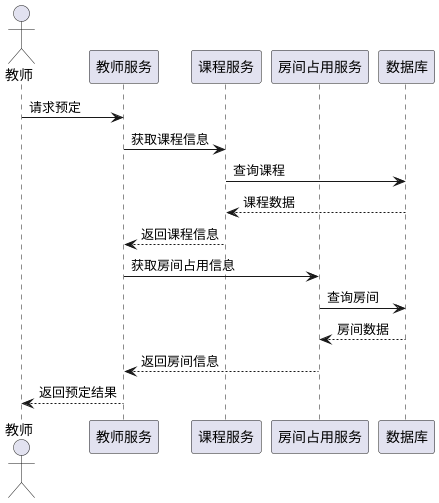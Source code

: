 @startuml
actor 教师 as teacher
participant "教师服务" as teacherService
participant "课程服务" as courseService
participant "房间占用服务" as roomOccupancyService
participant "数据库" as database

teacher -> teacherService : 请求预定
teacherService -> courseService : 获取课程信息
courseService -> database : 查询课程
database --> courseService : 课程数据
courseService --> teacherService : 返回课程信息
teacherService -> roomOccupancyService : 获取房间占用信息
roomOccupancyService -> database : 查询房间
database --> roomOccupancyService : 房间数据
roomOccupancyService --> teacherService : 返回房间信息
teacherService --> teacher : 返回预定结果

@enduml

